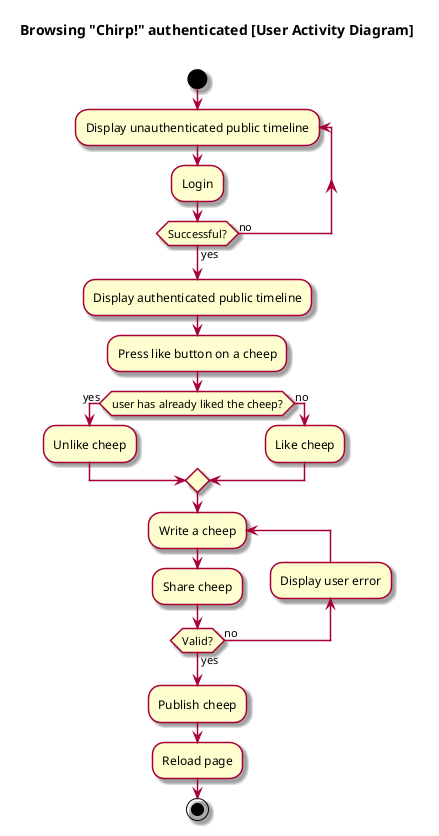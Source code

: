 @startuml

skin rose

title Browsing "Chirp!" authenticated [User Activity Diagram] \n

start

repeat :Display unauthenticated public timeline;

  :Login;


repeat while (Successful?) is (no) not (yes)

:Display authenticated public timeline;

:Press like button on a cheep;

if (user has already liked the cheep?) then (yes)
  :Unlike cheep;
else (no)
  :Like cheep;
endif

repeat :Write a cheep;
  :Share cheep;
  Backward:Display user error;
repeat while (Valid?) is (no) not (yes)

:Publish cheep;

:Reload page;

stop

@enduml